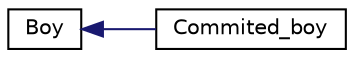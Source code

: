 digraph "Graphical Class Hierarchy"
{
  edge [fontname="Helvetica",fontsize="10",labelfontname="Helvetica",labelfontsize="10"];
  node [fontname="Helvetica",fontsize="10",shape=record];
  rankdir="LR";
  Node1 [label="Boy",height=0.2,width=0.4,color="black", fillcolor="white", style="filled",URL="$classBoy.html"];
  Node1 -> Node2 [dir="back",color="midnightblue",fontsize="10",style="solid",fontname="Helvetica"];
  Node2 [label="Commited_boy",height=0.2,width=0.4,color="black", fillcolor="white", style="filled",URL="$classCommited__boy.html"];
}
